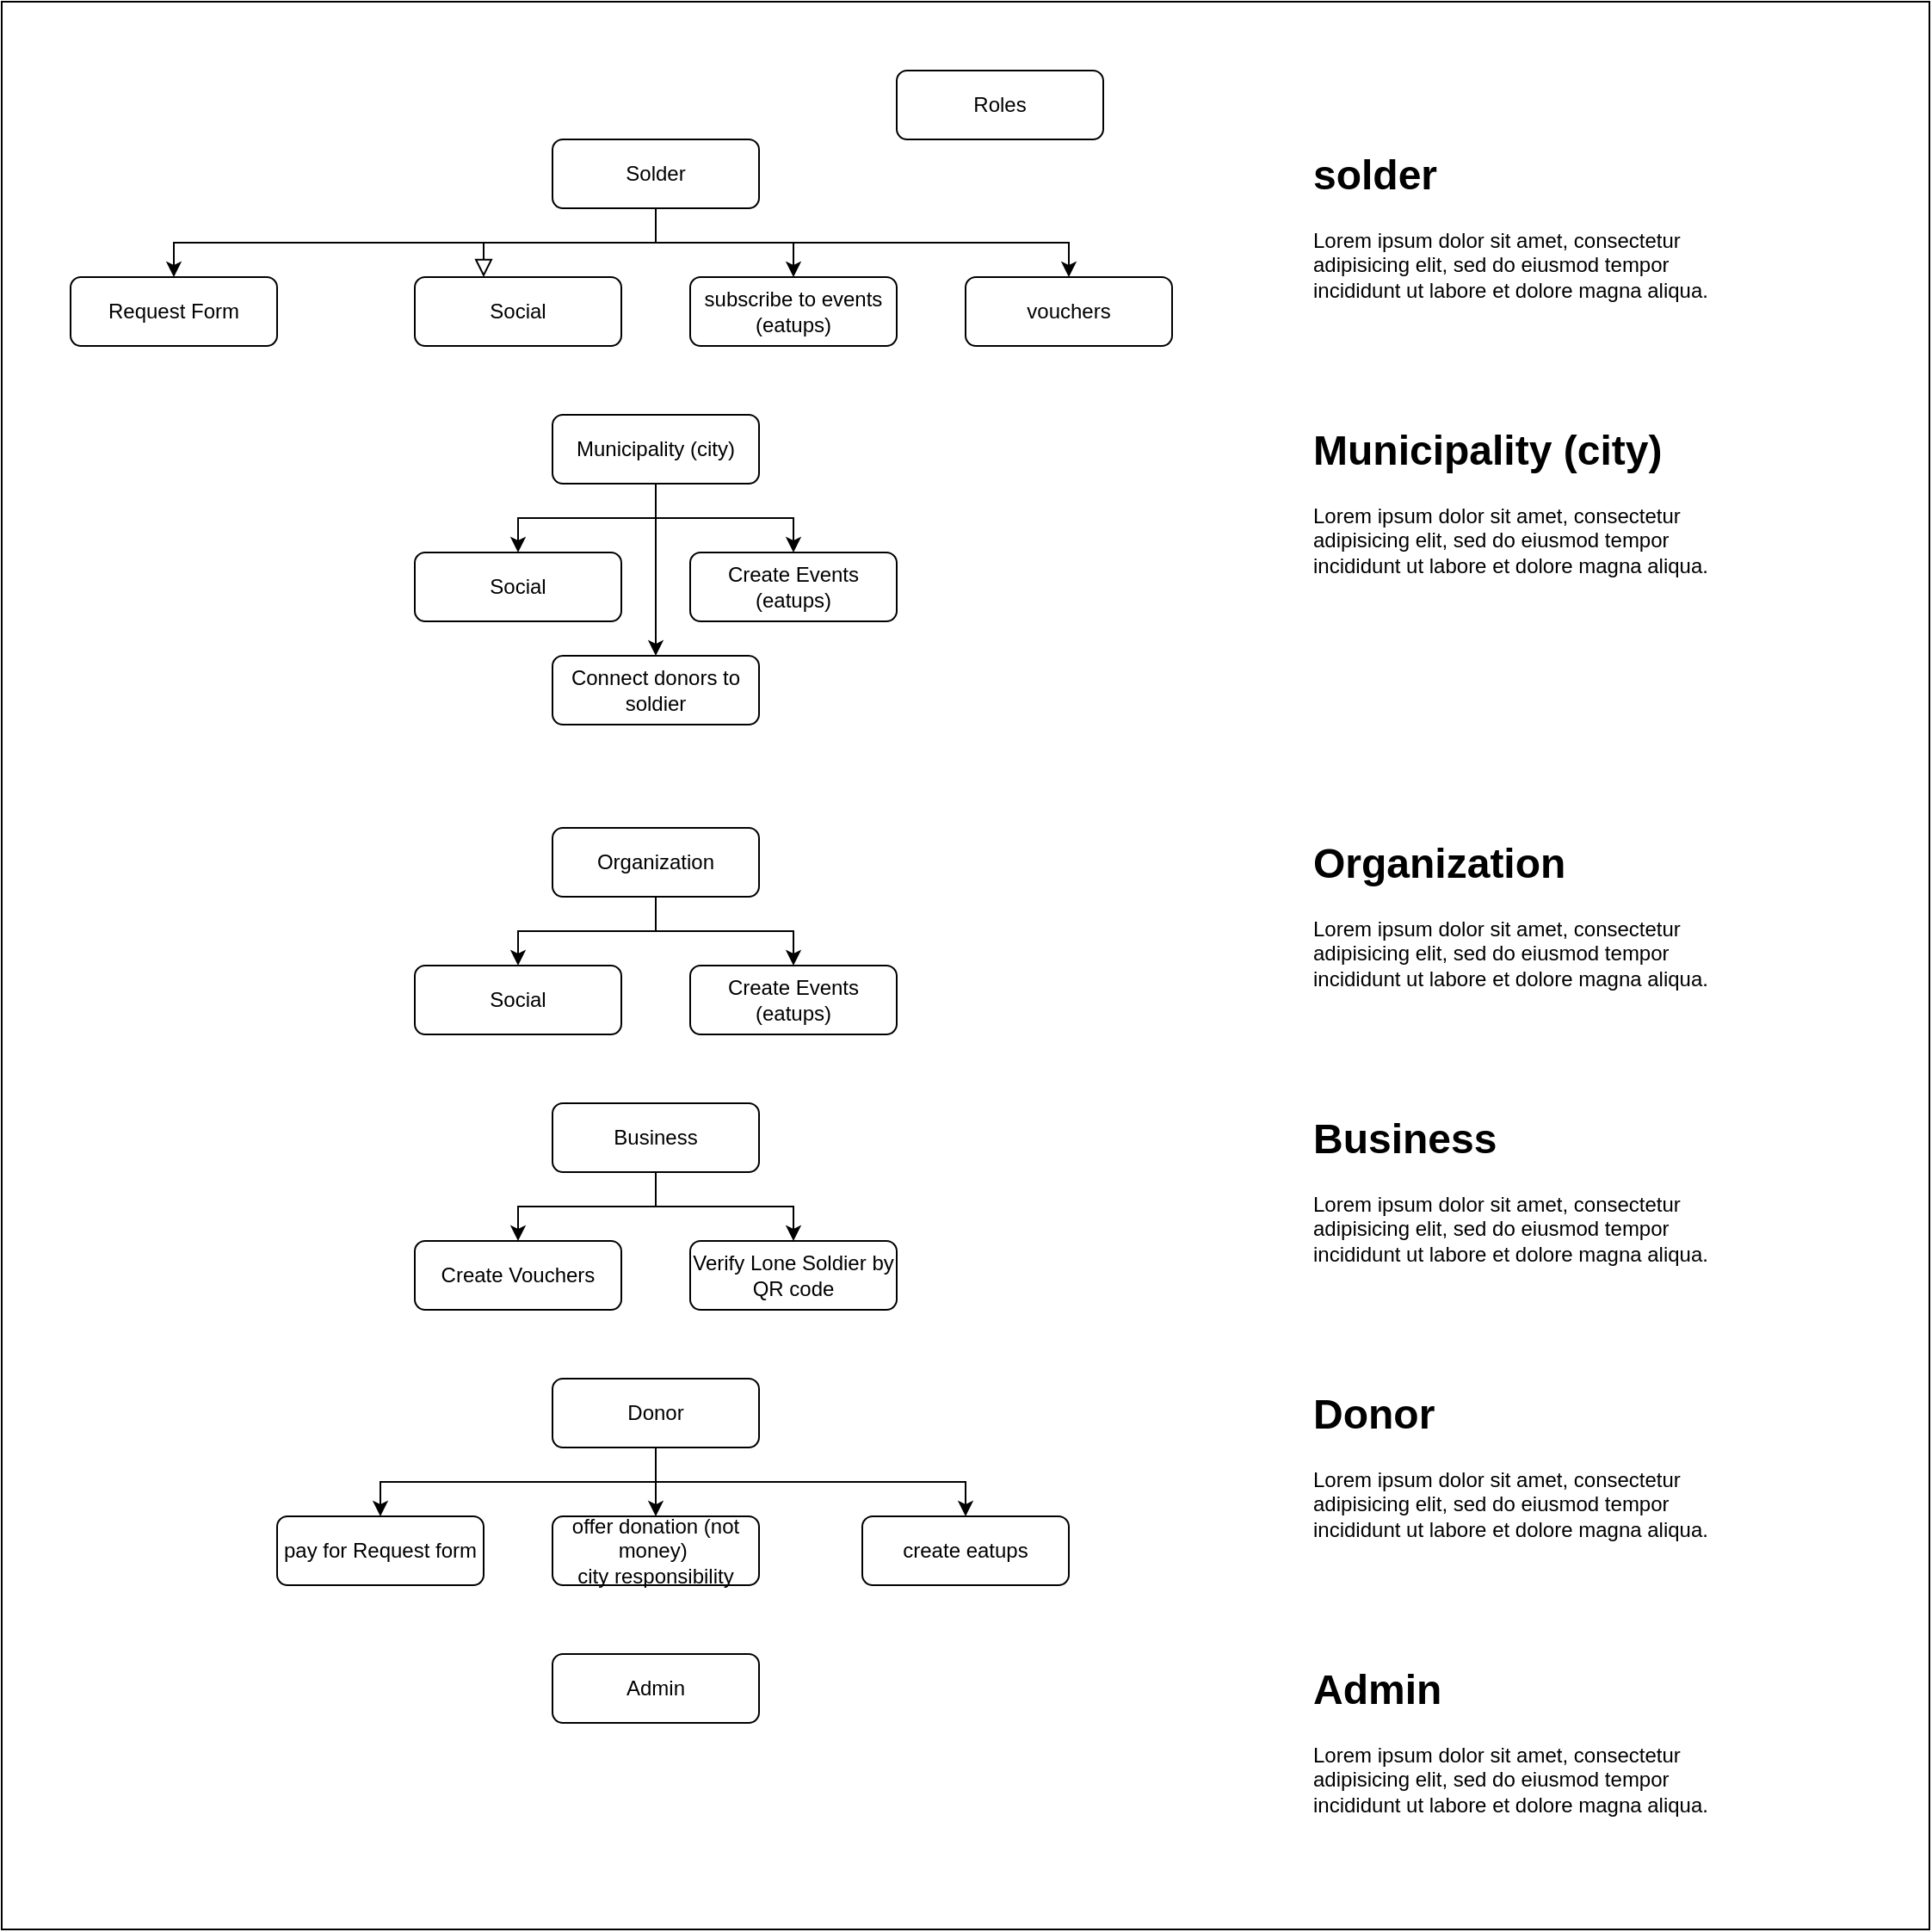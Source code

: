 <mxfile version="26.0.4">
  <diagram id="C5RBs43oDa-KdzZeNtuy" name="Page-1">
    <mxGraphModel dx="2736" dy="1036" grid="1" gridSize="10" guides="1" tooltips="1" connect="1" arrows="1" fold="1" page="1" pageScale="1" pageWidth="827" pageHeight="1169" math="0" shadow="0">
      <root>
        <mxCell id="WIyWlLk6GJQsqaUBKTNV-0" />
        <mxCell id="WIyWlLk6GJQsqaUBKTNV-1" parent="WIyWlLk6GJQsqaUBKTNV-0" />
        <mxCell id="Zm4hBnxn3QJAKbfZV2FC-40" value="" style="whiteSpace=wrap;html=1;aspect=fixed;fillColor=none;" vertex="1" parent="WIyWlLk6GJQsqaUBKTNV-1">
          <mxGeometry x="-160" width="1120" height="1120" as="geometry" />
        </mxCell>
        <mxCell id="WIyWlLk6GJQsqaUBKTNV-2" value="" style="rounded=0;html=1;jettySize=auto;orthogonalLoop=1;fontSize=11;endArrow=block;endFill=0;endSize=8;strokeWidth=1;shadow=0;labelBackgroundColor=none;edgeStyle=orthogonalEdgeStyle;" parent="WIyWlLk6GJQsqaUBKTNV-1" source="WIyWlLk6GJQsqaUBKTNV-3" edge="1">
          <mxGeometry relative="1" as="geometry">
            <mxPoint x="120" y="160" as="targetPoint" />
            <Array as="points">
              <mxPoint x="220" y="140" />
              <mxPoint x="120" y="140" />
            </Array>
          </mxGeometry>
        </mxCell>
        <mxCell id="Zm4hBnxn3QJAKbfZV2FC-2" style="edgeStyle=orthogonalEdgeStyle;rounded=0;orthogonalLoop=1;jettySize=auto;html=1;" edge="1" parent="WIyWlLk6GJQsqaUBKTNV-1" source="WIyWlLk6GJQsqaUBKTNV-3" target="Zm4hBnxn3QJAKbfZV2FC-1">
          <mxGeometry relative="1" as="geometry" />
        </mxCell>
        <mxCell id="Zm4hBnxn3QJAKbfZV2FC-4" style="edgeStyle=orthogonalEdgeStyle;rounded=0;orthogonalLoop=1;jettySize=auto;html=1;entryX=0.5;entryY=0;entryDx=0;entryDy=0;" edge="1" parent="WIyWlLk6GJQsqaUBKTNV-1" source="WIyWlLk6GJQsqaUBKTNV-3" target="Zm4hBnxn3QJAKbfZV2FC-3">
          <mxGeometry relative="1" as="geometry">
            <Array as="points">
              <mxPoint x="220" y="140" />
              <mxPoint x="460" y="140" />
            </Array>
          </mxGeometry>
        </mxCell>
        <mxCell id="Zm4hBnxn3QJAKbfZV2FC-6" style="edgeStyle=orthogonalEdgeStyle;rounded=0;orthogonalLoop=1;jettySize=auto;html=1;entryX=0.5;entryY=0;entryDx=0;entryDy=0;" edge="1" parent="WIyWlLk6GJQsqaUBKTNV-1" source="WIyWlLk6GJQsqaUBKTNV-3" target="Zm4hBnxn3QJAKbfZV2FC-5">
          <mxGeometry relative="1" as="geometry">
            <Array as="points">
              <mxPoint x="220" y="140" />
              <mxPoint x="-60" y="140" />
            </Array>
          </mxGeometry>
        </mxCell>
        <mxCell id="WIyWlLk6GJQsqaUBKTNV-3" value="Solder" style="rounded=1;whiteSpace=wrap;html=1;fontSize=12;glass=0;strokeWidth=1;shadow=0;" parent="WIyWlLk6GJQsqaUBKTNV-1" vertex="1">
          <mxGeometry x="160" y="80" width="120" height="40" as="geometry" />
        </mxCell>
        <mxCell id="Zm4hBnxn3QJAKbfZV2FC-9" style="edgeStyle=orthogonalEdgeStyle;rounded=0;orthogonalLoop=1;jettySize=auto;html=1;entryX=0.5;entryY=0;entryDx=0;entryDy=0;" edge="1" parent="WIyWlLk6GJQsqaUBKTNV-1" source="WIyWlLk6GJQsqaUBKTNV-11" target="Zm4hBnxn3QJAKbfZV2FC-8">
          <mxGeometry relative="1" as="geometry" />
        </mxCell>
        <mxCell id="Zm4hBnxn3QJAKbfZV2FC-10" style="edgeStyle=orthogonalEdgeStyle;rounded=0;orthogonalLoop=1;jettySize=auto;html=1;" edge="1" parent="WIyWlLk6GJQsqaUBKTNV-1" source="WIyWlLk6GJQsqaUBKTNV-11" target="Zm4hBnxn3QJAKbfZV2FC-7">
          <mxGeometry relative="1" as="geometry" />
        </mxCell>
        <mxCell id="WIyWlLk6GJQsqaUBKTNV-11" value="Organization&lt;span style=&quot;color: rgba(0, 0, 0, 0); font-family: monospace; font-size: 0px; text-align: start; text-wrap-mode: nowrap;&quot;&gt;%3CmxGraphModel%3E%3Croot%3E%3CmxCell%20id%3D%220%22%2F%3E%3CmxCell%20id%3D%221%22%20parent%3D%220%22%2F%3E%3CmxCell%20id%3D%222%22%20value%3D%22vouchers%22%20style%3D%22rounded%3D1%3BwhiteSpace%3Dwrap%3Bhtml%3D1%3BfontSize%3D12%3Bglass%3D0%3BstrokeWidth%3D1%3Bshadow%3D0%3B%22%20vertex%3D%221%22%20parent%3D%221%22%3E%3CmxGeometry%20x%3D%22400%22%20y%3D%22160%22%20width%3D%22120%22%20height%3D%2240%22%20as%3D%22geometry%22%2F%3E%3C%2FmxCell%3E%3C%2Froot%3E%3C%2FmxGraphModel%3E&lt;/span&gt;" style="rounded=1;whiteSpace=wrap;html=1;fontSize=12;glass=0;strokeWidth=1;shadow=0;" parent="WIyWlLk6GJQsqaUBKTNV-1" vertex="1">
          <mxGeometry x="160" y="480" width="120" height="40" as="geometry" />
        </mxCell>
        <mxCell id="Zm4hBnxn3QJAKbfZV2FC-0" value="Social" style="rounded=1;whiteSpace=wrap;html=1;fontSize=12;glass=0;strokeWidth=1;shadow=0;" vertex="1" parent="WIyWlLk6GJQsqaUBKTNV-1">
          <mxGeometry x="80" y="160" width="120" height="40" as="geometry" />
        </mxCell>
        <mxCell id="Zm4hBnxn3QJAKbfZV2FC-1" value="subscribe to events&lt;br&gt;(eatups)" style="rounded=1;whiteSpace=wrap;html=1;fontSize=12;glass=0;strokeWidth=1;shadow=0;" vertex="1" parent="WIyWlLk6GJQsqaUBKTNV-1">
          <mxGeometry x="240" y="160" width="120" height="40" as="geometry" />
        </mxCell>
        <mxCell id="Zm4hBnxn3QJAKbfZV2FC-3" value="vouchers" style="rounded=1;whiteSpace=wrap;html=1;fontSize=12;glass=0;strokeWidth=1;shadow=0;" vertex="1" parent="WIyWlLk6GJQsqaUBKTNV-1">
          <mxGeometry x="400" y="160" width="120" height="40" as="geometry" />
        </mxCell>
        <mxCell id="Zm4hBnxn3QJAKbfZV2FC-5" value="Request Form" style="rounded=1;whiteSpace=wrap;html=1;fontSize=12;glass=0;strokeWidth=1;shadow=0;" vertex="1" parent="WIyWlLk6GJQsqaUBKTNV-1">
          <mxGeometry x="-120" y="160" width="120" height="40" as="geometry" />
        </mxCell>
        <mxCell id="Zm4hBnxn3QJAKbfZV2FC-7" value="Create Events (eatups)" style="rounded=1;whiteSpace=wrap;html=1;fontSize=12;glass=0;strokeWidth=1;shadow=0;" vertex="1" parent="WIyWlLk6GJQsqaUBKTNV-1">
          <mxGeometry x="240" y="560" width="120" height="40" as="geometry" />
        </mxCell>
        <mxCell id="Zm4hBnxn3QJAKbfZV2FC-8" value="Social" style="rounded=1;whiteSpace=wrap;html=1;fontSize=12;glass=0;strokeWidth=1;shadow=0;" vertex="1" parent="WIyWlLk6GJQsqaUBKTNV-1">
          <mxGeometry x="80" y="560" width="120" height="40" as="geometry" />
        </mxCell>
        <mxCell id="Zm4hBnxn3QJAKbfZV2FC-13" style="edgeStyle=orthogonalEdgeStyle;rounded=0;orthogonalLoop=1;jettySize=auto;html=1;" edge="1" parent="WIyWlLk6GJQsqaUBKTNV-1" source="Zm4hBnxn3QJAKbfZV2FC-11" target="Zm4hBnxn3QJAKbfZV2FC-12">
          <mxGeometry relative="1" as="geometry" />
        </mxCell>
        <mxCell id="Zm4hBnxn3QJAKbfZV2FC-15" style="edgeStyle=orthogonalEdgeStyle;rounded=0;orthogonalLoop=1;jettySize=auto;html=1;" edge="1" parent="WIyWlLk6GJQsqaUBKTNV-1" source="Zm4hBnxn3QJAKbfZV2FC-11" target="Zm4hBnxn3QJAKbfZV2FC-14">
          <mxGeometry relative="1" as="geometry" />
        </mxCell>
        <mxCell id="Zm4hBnxn3QJAKbfZV2FC-11" value="Business" style="rounded=1;whiteSpace=wrap;html=1;fontSize=12;glass=0;strokeWidth=1;shadow=0;" vertex="1" parent="WIyWlLk6GJQsqaUBKTNV-1">
          <mxGeometry x="160" y="640" width="120" height="40" as="geometry" />
        </mxCell>
        <mxCell id="Zm4hBnxn3QJAKbfZV2FC-12" value="Create Vouchers" style="rounded=1;whiteSpace=wrap;html=1;fontSize=12;glass=0;strokeWidth=1;shadow=0;" vertex="1" parent="WIyWlLk6GJQsqaUBKTNV-1">
          <mxGeometry x="80" y="720" width="120" height="40" as="geometry" />
        </mxCell>
        <mxCell id="Zm4hBnxn3QJAKbfZV2FC-14" value="Verify Lone Soldier by QR code" style="rounded=1;whiteSpace=wrap;html=1;fontSize=12;glass=0;strokeWidth=1;shadow=0;" vertex="1" parent="WIyWlLk6GJQsqaUBKTNV-1">
          <mxGeometry x="240" y="720" width="120" height="40" as="geometry" />
        </mxCell>
        <mxCell id="Zm4hBnxn3QJAKbfZV2FC-16" style="edgeStyle=orthogonalEdgeStyle;rounded=0;orthogonalLoop=1;jettySize=auto;html=1;" edge="1" parent="WIyWlLk6GJQsqaUBKTNV-1" source="Zm4hBnxn3QJAKbfZV2FC-18" target="Zm4hBnxn3QJAKbfZV2FC-19">
          <mxGeometry relative="1" as="geometry" />
        </mxCell>
        <mxCell id="Zm4hBnxn3QJAKbfZV2FC-17" style="edgeStyle=orthogonalEdgeStyle;rounded=0;orthogonalLoop=1;jettySize=auto;html=1;" edge="1" parent="WIyWlLk6GJQsqaUBKTNV-1" source="Zm4hBnxn3QJAKbfZV2FC-18" target="Zm4hBnxn3QJAKbfZV2FC-20">
          <mxGeometry relative="1" as="geometry" />
        </mxCell>
        <mxCell id="Zm4hBnxn3QJAKbfZV2FC-22" style="edgeStyle=orthogonalEdgeStyle;rounded=0;orthogonalLoop=1;jettySize=auto;html=1;entryX=0.5;entryY=0;entryDx=0;entryDy=0;" edge="1" parent="WIyWlLk6GJQsqaUBKTNV-1" source="Zm4hBnxn3QJAKbfZV2FC-18" target="Zm4hBnxn3QJAKbfZV2FC-21">
          <mxGeometry relative="1" as="geometry" />
        </mxCell>
        <mxCell id="Zm4hBnxn3QJAKbfZV2FC-18" value="Municipality (city)" style="rounded=1;whiteSpace=wrap;html=1;fontSize=12;glass=0;strokeWidth=1;shadow=0;" vertex="1" parent="WIyWlLk6GJQsqaUBKTNV-1">
          <mxGeometry x="160" y="240" width="120" height="40" as="geometry" />
        </mxCell>
        <mxCell id="Zm4hBnxn3QJAKbfZV2FC-19" value="Social" style="rounded=1;whiteSpace=wrap;html=1;fontSize=12;glass=0;strokeWidth=1;shadow=0;" vertex="1" parent="WIyWlLk6GJQsqaUBKTNV-1">
          <mxGeometry x="80" y="320" width="120" height="40" as="geometry" />
        </mxCell>
        <mxCell id="Zm4hBnxn3QJAKbfZV2FC-20" value="Create Events (eatups)" style="rounded=1;whiteSpace=wrap;html=1;fontSize=12;glass=0;strokeWidth=1;shadow=0;" vertex="1" parent="WIyWlLk6GJQsqaUBKTNV-1">
          <mxGeometry x="240" y="320" width="120" height="40" as="geometry" />
        </mxCell>
        <mxCell id="Zm4hBnxn3QJAKbfZV2FC-21" value="Connect donors to soldier" style="rounded=1;whiteSpace=wrap;html=1;fontSize=12;glass=0;strokeWidth=1;shadow=0;" vertex="1" parent="WIyWlLk6GJQsqaUBKTNV-1">
          <mxGeometry x="160" y="380" width="120" height="40" as="geometry" />
        </mxCell>
        <mxCell id="Zm4hBnxn3QJAKbfZV2FC-23" style="edgeStyle=orthogonalEdgeStyle;rounded=0;orthogonalLoop=1;jettySize=auto;html=1;" edge="1" parent="WIyWlLk6GJQsqaUBKTNV-1" source="Zm4hBnxn3QJAKbfZV2FC-26" target="Zm4hBnxn3QJAKbfZV2FC-27">
          <mxGeometry relative="1" as="geometry">
            <Array as="points">
              <mxPoint x="220" y="860" />
              <mxPoint x="60" y="860" />
            </Array>
          </mxGeometry>
        </mxCell>
        <mxCell id="Zm4hBnxn3QJAKbfZV2FC-24" style="edgeStyle=orthogonalEdgeStyle;rounded=0;orthogonalLoop=1;jettySize=auto;html=1;" edge="1" parent="WIyWlLk6GJQsqaUBKTNV-1" source="Zm4hBnxn3QJAKbfZV2FC-26" target="Zm4hBnxn3QJAKbfZV2FC-28">
          <mxGeometry relative="1" as="geometry" />
        </mxCell>
        <mxCell id="Zm4hBnxn3QJAKbfZV2FC-25" style="edgeStyle=orthogonalEdgeStyle;rounded=0;orthogonalLoop=1;jettySize=auto;html=1;" edge="1" parent="WIyWlLk6GJQsqaUBKTNV-1" source="Zm4hBnxn3QJAKbfZV2FC-26" target="Zm4hBnxn3QJAKbfZV2FC-30">
          <mxGeometry relative="1" as="geometry">
            <mxPoint x="400" y="880" as="targetPoint" />
            <Array as="points">
              <mxPoint x="220" y="860" />
              <mxPoint x="400" y="860" />
            </Array>
          </mxGeometry>
        </mxCell>
        <mxCell id="Zm4hBnxn3QJAKbfZV2FC-26" value="Donor" style="rounded=1;whiteSpace=wrap;html=1;fontSize=12;glass=0;strokeWidth=1;shadow=0;" vertex="1" parent="WIyWlLk6GJQsqaUBKTNV-1">
          <mxGeometry x="160" y="800" width="120" height="40" as="geometry" />
        </mxCell>
        <mxCell id="Zm4hBnxn3QJAKbfZV2FC-27" value="pay for Request form" style="rounded=1;whiteSpace=wrap;html=1;fontSize=12;glass=0;strokeWidth=1;shadow=0;" vertex="1" parent="WIyWlLk6GJQsqaUBKTNV-1">
          <mxGeometry y="880" width="120" height="40" as="geometry" />
        </mxCell>
        <mxCell id="Zm4hBnxn3QJAKbfZV2FC-28" value="offer donation (not money)&amp;nbsp;&lt;br&gt;city responsibility" style="rounded=1;whiteSpace=wrap;html=1;fontSize=12;glass=0;strokeWidth=1;shadow=0;" vertex="1" parent="WIyWlLk6GJQsqaUBKTNV-1">
          <mxGeometry x="160" y="880" width="120" height="40" as="geometry" />
        </mxCell>
        <mxCell id="Zm4hBnxn3QJAKbfZV2FC-30" value="create eatups" style="rounded=1;whiteSpace=wrap;html=1;fontSize=12;glass=0;strokeWidth=1;shadow=0;" vertex="1" parent="WIyWlLk6GJQsqaUBKTNV-1">
          <mxGeometry x="340" y="880" width="120" height="40" as="geometry" />
        </mxCell>
        <mxCell id="Zm4hBnxn3QJAKbfZV2FC-33" value="&lt;h1 style=&quot;margin-top: 0px;&quot;&gt;solder&lt;/h1&gt;&lt;p&gt;Lorem ipsum dolor sit amet, consectetur adipisicing elit, sed do eiusmod tempor incididunt ut labore et dolore magna aliqua.&lt;/p&gt;" style="text;html=1;whiteSpace=wrap;overflow=hidden;rounded=0;" vertex="1" parent="WIyWlLk6GJQsqaUBKTNV-1">
          <mxGeometry x="600" y="80" width="240" height="120" as="geometry" />
        </mxCell>
        <mxCell id="Zm4hBnxn3QJAKbfZV2FC-34" value="&lt;h1 style=&quot;margin-top: 0px;&quot;&gt;Municipality (city)&lt;/h1&gt;&lt;p&gt;Lorem ipsum dolor sit amet, consectetur adipisicing elit, sed do eiusmod tempor incididunt ut labore et dolore magna aliqua.&lt;/p&gt;" style="text;html=1;whiteSpace=wrap;overflow=hidden;rounded=0;" vertex="1" parent="WIyWlLk6GJQsqaUBKTNV-1">
          <mxGeometry x="600" y="240" width="240" height="120" as="geometry" />
        </mxCell>
        <mxCell id="Zm4hBnxn3QJAKbfZV2FC-35" value="&lt;h1 style=&quot;margin-top: 0px;&quot;&gt;Organization&lt;/h1&gt;&lt;p&gt;Lorem ipsum dolor sit amet, consectetur adipisicing elit, sed do eiusmod tempor incididunt ut labore et dolore magna aliqua.&lt;/p&gt;" style="text;html=1;whiteSpace=wrap;overflow=hidden;rounded=0;" vertex="1" parent="WIyWlLk6GJQsqaUBKTNV-1">
          <mxGeometry x="600" y="480" width="240" height="120" as="geometry" />
        </mxCell>
        <mxCell id="Zm4hBnxn3QJAKbfZV2FC-36" value="&lt;h1 style=&quot;margin-top: 0px;&quot;&gt;Business&lt;/h1&gt;&lt;p&gt;Lorem ipsum dolor sit amet, consectetur adipisicing elit, sed do eiusmod tempor incididunt ut labore et dolore magna aliqua.&lt;/p&gt;" style="text;html=1;whiteSpace=wrap;overflow=hidden;rounded=0;" vertex="1" parent="WIyWlLk6GJQsqaUBKTNV-1">
          <mxGeometry x="600" y="640" width="240" height="120" as="geometry" />
        </mxCell>
        <mxCell id="Zm4hBnxn3QJAKbfZV2FC-37" value="&lt;h1 style=&quot;margin-top: 0px;&quot;&gt;Donor&lt;/h1&gt;&lt;p&gt;Lorem ipsum dolor sit amet, consectetur adipisicing elit, sed do eiusmod tempor incididunt ut labore et dolore magna aliqua.&lt;/p&gt;" style="text;html=1;whiteSpace=wrap;overflow=hidden;rounded=0;" vertex="1" parent="WIyWlLk6GJQsqaUBKTNV-1">
          <mxGeometry x="600" y="800" width="240" height="120" as="geometry" />
        </mxCell>
        <mxCell id="Zm4hBnxn3QJAKbfZV2FC-38" value="Admin" style="rounded=1;whiteSpace=wrap;html=1;fontSize=12;glass=0;strokeWidth=1;shadow=0;" vertex="1" parent="WIyWlLk6GJQsqaUBKTNV-1">
          <mxGeometry x="160" y="960" width="120" height="40" as="geometry" />
        </mxCell>
        <mxCell id="Zm4hBnxn3QJAKbfZV2FC-39" value="&lt;h1 style=&quot;margin-top: 0px;&quot;&gt;Admin&lt;/h1&gt;&lt;p&gt;Lorem ipsum dolor sit amet, consectetur adipisicing elit, sed do eiusmod tempor incididunt ut labore et dolore magna aliqua.&lt;/p&gt;" style="text;html=1;whiteSpace=wrap;overflow=hidden;rounded=0;" vertex="1" parent="WIyWlLk6GJQsqaUBKTNV-1">
          <mxGeometry x="600" y="960" width="240" height="120" as="geometry" />
        </mxCell>
        <mxCell id="Zm4hBnxn3QJAKbfZV2FC-41" value="Roles" style="rounded=1;whiteSpace=wrap;html=1;" vertex="1" parent="WIyWlLk6GJQsqaUBKTNV-1">
          <mxGeometry x="360" y="40" width="120" height="40" as="geometry" />
        </mxCell>
      </root>
    </mxGraphModel>
  </diagram>
</mxfile>

